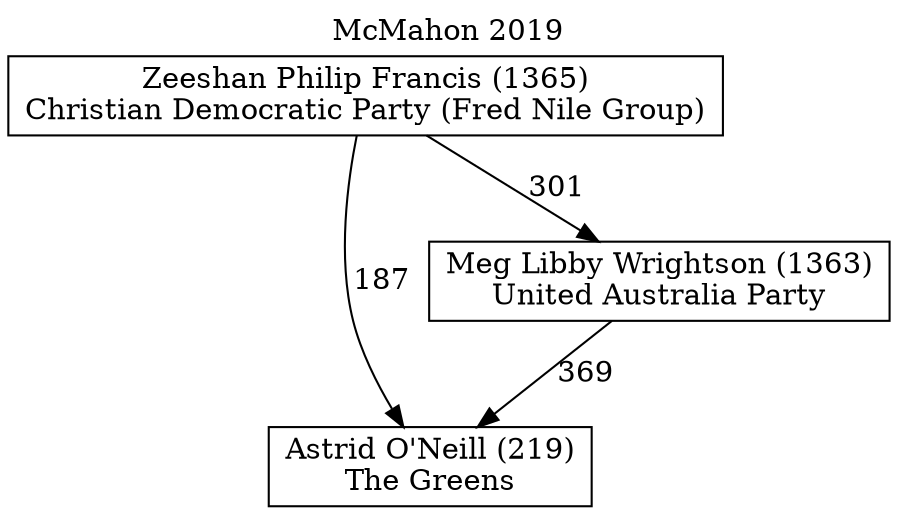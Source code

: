 // House preference flow
digraph "Astrid O'Neill (219)_McMahon_2019" {
	graph [label="McMahon 2019" labelloc=t mclimit=10]
	node [shape=box]
	"Astrid O'Neill (219)" [label="Astrid O'Neill (219)
The Greens"]
	"Meg Libby Wrightson (1363)" [label="Meg Libby Wrightson (1363)
United Australia Party"]
	"Zeeshan Philip Francis (1365)" [label="Zeeshan Philip Francis (1365)
Christian Democratic Party (Fred Nile Group)"]
	"Meg Libby Wrightson (1363)" -> "Astrid O'Neill (219)" [label=369]
	"Zeeshan Philip Francis (1365)" -> "Astrid O'Neill (219)" [label=187]
	"Zeeshan Philip Francis (1365)" -> "Meg Libby Wrightson (1363)" [label=301]
}
